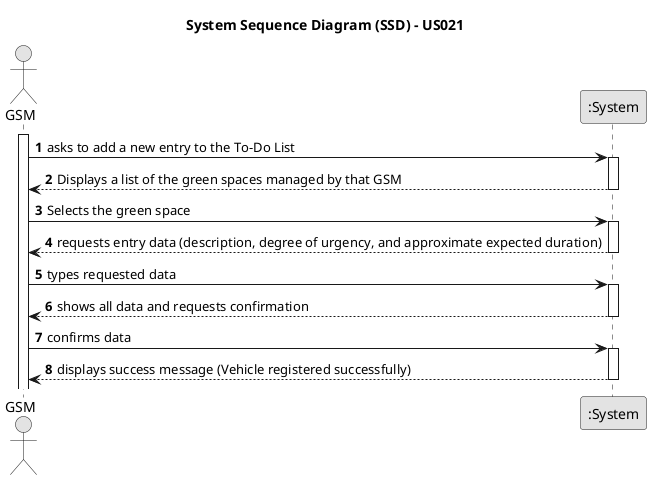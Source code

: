 @startuml
skinparam monochrome true
skinparam packageStyle rectangle
skinparam shadowing false

title System Sequence Diagram (SSD) - US021

autonumber

actor "GSM" as GSM
participant ":System" as System

activate GSM

    GSM -> System : asks to add a new entry to the To-Do List
    activate System

        System --> GSM : Displays a list of the green spaces managed by that GSM
    deactivate System

    GSM -> System : Selects the green space

    activate System

        System --> GSM : requests entry data (description, degree of urgency, and approximate expected duration)
    deactivate System

    GSM -> System : types requested data
    activate System

    System --> GSM : shows all data and requests confirmation
        deactivate System

        GSM -> System : confirms data
        activate System

            System --> GSM :  displays success message (Vehicle registered successfully)
        deactivate System

@enduml